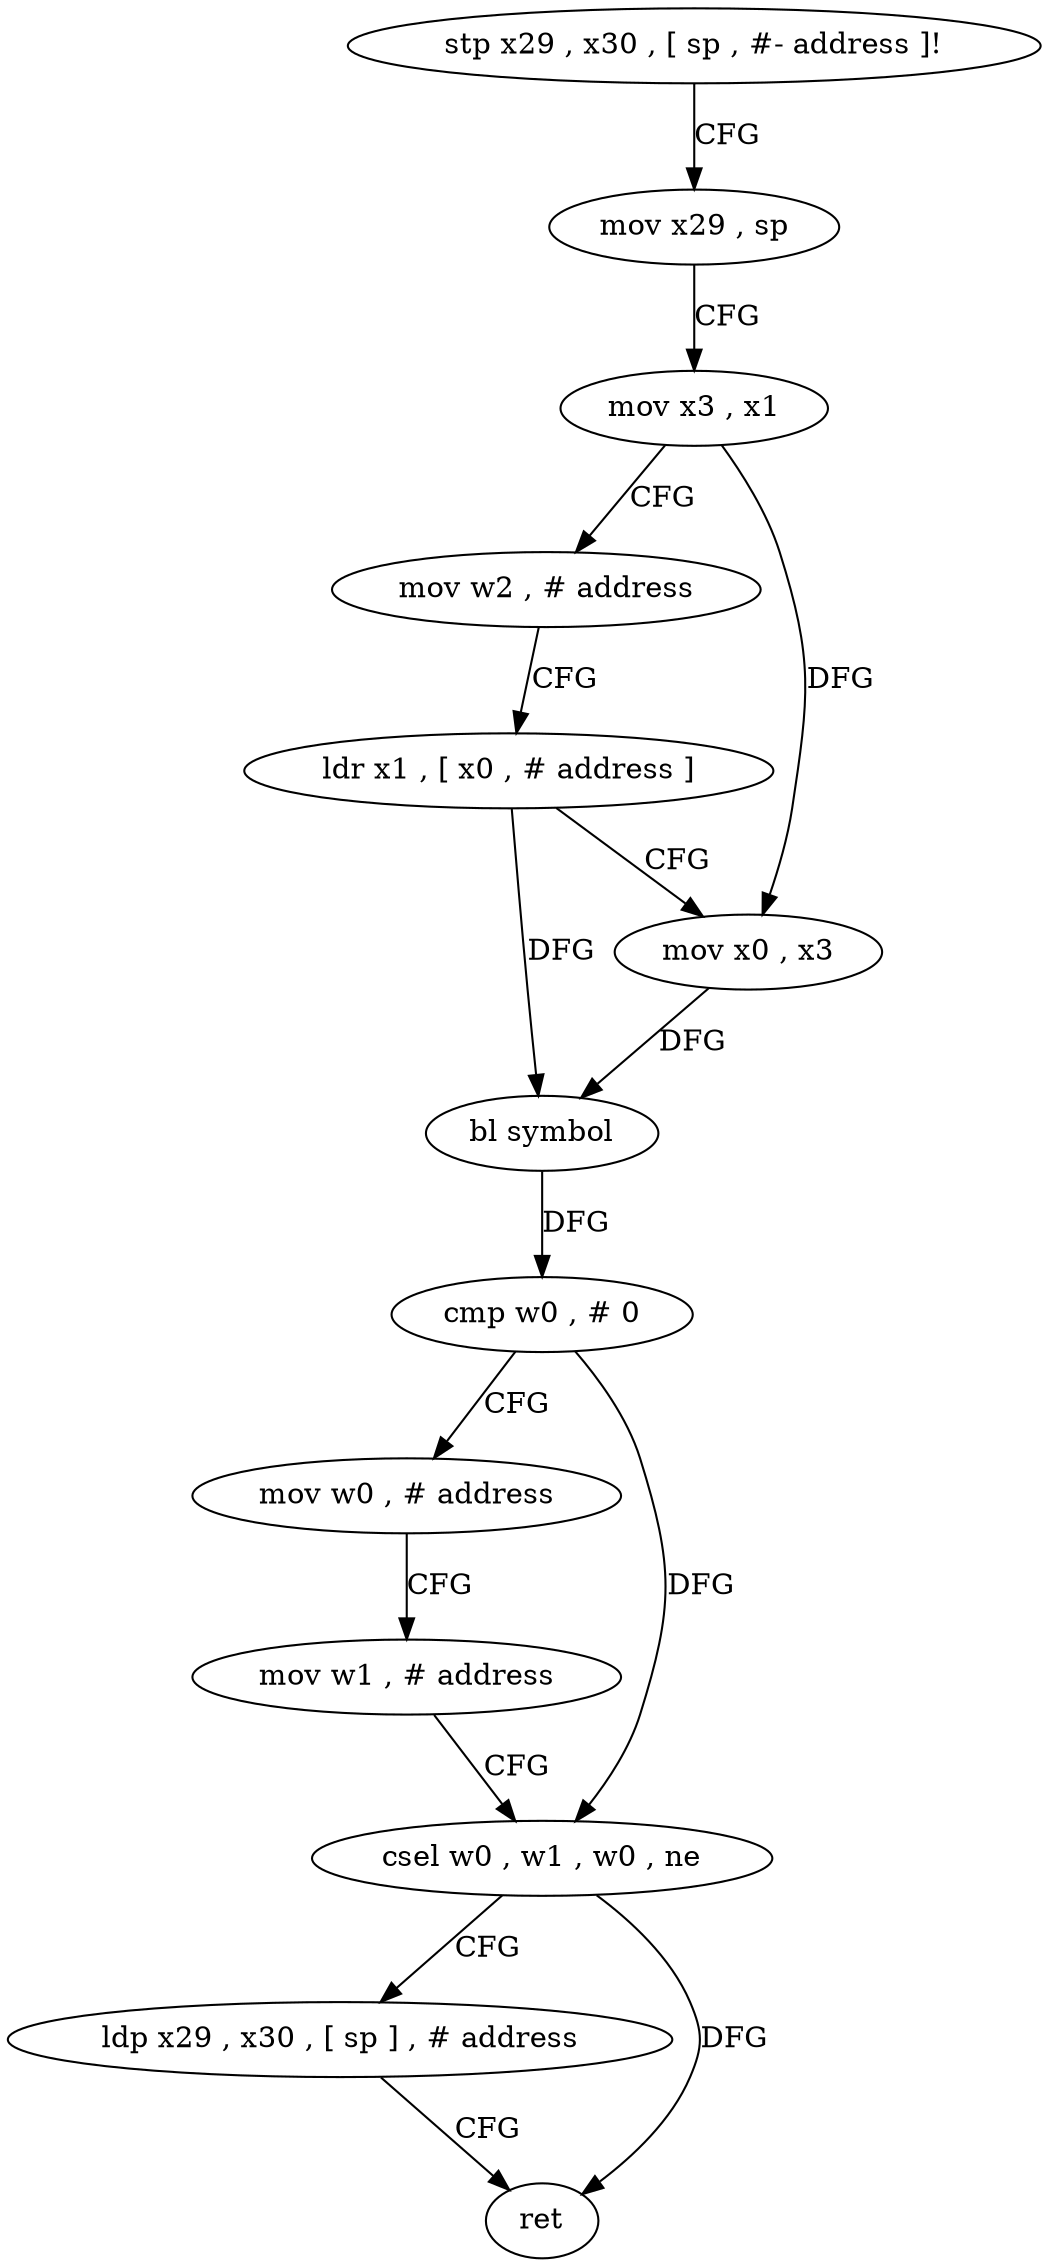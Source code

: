 digraph "func" {
"4206396" [label = "stp x29 , x30 , [ sp , #- address ]!" ]
"4206400" [label = "mov x29 , sp" ]
"4206404" [label = "mov x3 , x1" ]
"4206408" [label = "mov w2 , # address" ]
"4206412" [label = "ldr x1 , [ x0 , # address ]" ]
"4206416" [label = "mov x0 , x3" ]
"4206420" [label = "bl symbol" ]
"4206424" [label = "cmp w0 , # 0" ]
"4206428" [label = "mov w0 , # address" ]
"4206432" [label = "mov w1 , # address" ]
"4206436" [label = "csel w0 , w1 , w0 , ne" ]
"4206440" [label = "ldp x29 , x30 , [ sp ] , # address" ]
"4206444" [label = "ret" ]
"4206396" -> "4206400" [ label = "CFG" ]
"4206400" -> "4206404" [ label = "CFG" ]
"4206404" -> "4206408" [ label = "CFG" ]
"4206404" -> "4206416" [ label = "DFG" ]
"4206408" -> "4206412" [ label = "CFG" ]
"4206412" -> "4206416" [ label = "CFG" ]
"4206412" -> "4206420" [ label = "DFG" ]
"4206416" -> "4206420" [ label = "DFG" ]
"4206420" -> "4206424" [ label = "DFG" ]
"4206424" -> "4206428" [ label = "CFG" ]
"4206424" -> "4206436" [ label = "DFG" ]
"4206428" -> "4206432" [ label = "CFG" ]
"4206432" -> "4206436" [ label = "CFG" ]
"4206436" -> "4206440" [ label = "CFG" ]
"4206436" -> "4206444" [ label = "DFG" ]
"4206440" -> "4206444" [ label = "CFG" ]
}
